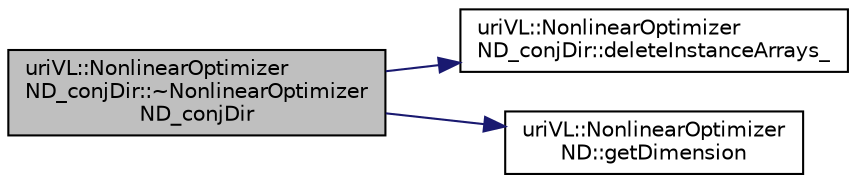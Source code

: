 digraph "uriVL::NonlinearOptimizerND_conjDir::~NonlinearOptimizerND_conjDir"
{
  edge [fontname="Helvetica",fontsize="10",labelfontname="Helvetica",labelfontsize="10"];
  node [fontname="Helvetica",fontsize="10",shape=record];
  rankdir="LR";
  Node1 [label="uriVL::NonlinearOptimizer\lND_conjDir::~NonlinearOptimizer\lND_conjDir",height=0.2,width=0.4,color="black", fillcolor="grey75", style="filled", fontcolor="black"];
  Node1 -> Node2 [color="midnightblue",fontsize="10",style="solid",fontname="Helvetica"];
  Node2 [label="uriVL::NonlinearOptimizer\lND_conjDir::deleteInstanceArrays_",height=0.2,width=0.4,color="black", fillcolor="white", style="filled",URL="$classuriVL_1_1NonlinearOptimizerND__conjDir.html#abf0f86caff737a5b799ff46eff9f1bbd",tooltip="free internal arrays, called from destructor or following a change of function "];
  Node1 -> Node3 [color="midnightblue",fontsize="10",style="solid",fontname="Helvetica"];
  Node3 [label="uriVL::NonlinearOptimizer\lND::getDimension",height=0.2,width=0.4,color="black", fillcolor="white", style="filled",URL="$classuriVL_1_1NonlinearOptimizerND.html#a2c0dfdfa084b3a619e55fee19c36c53a",tooltip="Gives the dimension of this optimizer (if one has been set) "];
}
